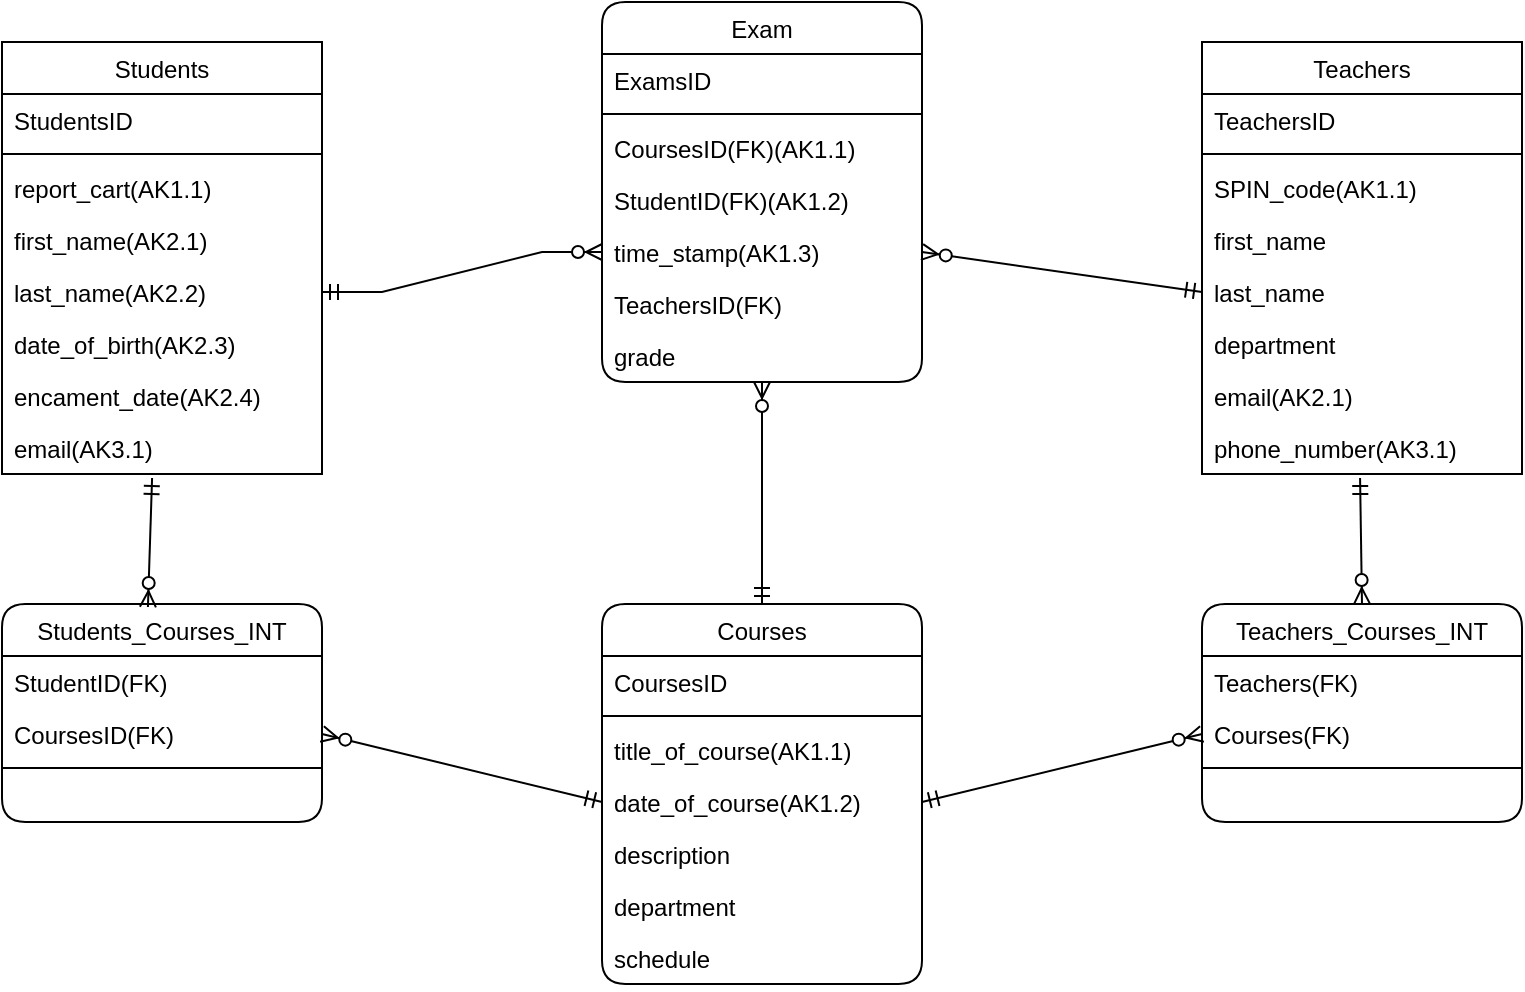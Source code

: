 <mxfile version="25.0.1">
  <diagram id="C5RBs43oDa-KdzZeNtuy" name="Page-1">
    <mxGraphModel dx="1674" dy="791" grid="1" gridSize="10" guides="1" tooltips="1" connect="1" arrows="1" fold="1" page="1" pageScale="1" pageWidth="827" pageHeight="1169" math="0" shadow="0">
      <root>
        <mxCell id="WIyWlLk6GJQsqaUBKTNV-0" />
        <mxCell id="WIyWlLk6GJQsqaUBKTNV-1" parent="WIyWlLk6GJQsqaUBKTNV-0" />
        <mxCell id="YdZbgjnO45057_0vi_Zm-0" value="Students" style="swimlane;fontStyle=0;align=center;verticalAlign=top;childLayout=stackLayout;horizontal=1;startSize=26;horizontalStack=0;resizeParent=1;resizeLast=0;collapsible=1;marginBottom=0;rounded=0;shadow=0;strokeWidth=1;" parent="WIyWlLk6GJQsqaUBKTNV-1" vertex="1">
          <mxGeometry x="40" y="40" width="160" height="216" as="geometry">
            <mxRectangle x="550" y="140" width="160" height="26" as="alternateBounds" />
          </mxGeometry>
        </mxCell>
        <mxCell id="YdZbgjnO45057_0vi_Zm-55" value="StudentsID" style="text;align=left;verticalAlign=top;spacingLeft=4;spacingRight=4;overflow=hidden;rotatable=0;points=[[0,0.5],[1,0.5]];portConstraint=eastwest;" parent="YdZbgjnO45057_0vi_Zm-0" vertex="1">
          <mxGeometry y="26" width="160" height="26" as="geometry" />
        </mxCell>
        <mxCell id="YdZbgjnO45057_0vi_Zm-6" value="" style="line;html=1;strokeWidth=1;align=left;verticalAlign=middle;spacingTop=-1;spacingLeft=3;spacingRight=3;rotatable=0;labelPosition=right;points=[];portConstraint=eastwest;" parent="YdZbgjnO45057_0vi_Zm-0" vertex="1">
          <mxGeometry y="52" width="160" height="8" as="geometry" />
        </mxCell>
        <mxCell id="YdZbgjnO45057_0vi_Zm-1" value="report_cart(AK1.1)" style="text;align=left;verticalAlign=top;spacingLeft=4;spacingRight=4;overflow=hidden;rotatable=0;points=[[0,0.5],[1,0.5]];portConstraint=eastwest;" parent="YdZbgjnO45057_0vi_Zm-0" vertex="1">
          <mxGeometry y="60" width="160" height="26" as="geometry" />
        </mxCell>
        <mxCell id="YdZbgjnO45057_0vi_Zm-2" value="first_name(AK2.1)" style="text;align=left;verticalAlign=top;spacingLeft=4;spacingRight=4;overflow=hidden;rotatable=0;points=[[0,0.5],[1,0.5]];portConstraint=eastwest;rounded=0;shadow=0;html=0;" parent="YdZbgjnO45057_0vi_Zm-0" vertex="1">
          <mxGeometry y="86" width="160" height="26" as="geometry" />
        </mxCell>
        <mxCell id="YdZbgjnO45057_0vi_Zm-3" value="last_name(AK2.2)" style="text;align=left;verticalAlign=top;spacingLeft=4;spacingRight=4;overflow=hidden;rotatable=0;points=[[0,0.5],[1,0.5]];portConstraint=eastwest;rounded=0;shadow=0;html=0;" parent="YdZbgjnO45057_0vi_Zm-0" vertex="1">
          <mxGeometry y="112" width="160" height="26" as="geometry" />
        </mxCell>
        <mxCell id="YdZbgjnO45057_0vi_Zm-4" value="date_of_birth(AK2.3)" style="text;align=left;verticalAlign=top;spacingLeft=4;spacingRight=4;overflow=hidden;rotatable=0;points=[[0,0.5],[1,0.5]];portConstraint=eastwest;rounded=0;shadow=0;html=0;" parent="YdZbgjnO45057_0vi_Zm-0" vertex="1">
          <mxGeometry y="138" width="160" height="26" as="geometry" />
        </mxCell>
        <mxCell id="YdZbgjnO45057_0vi_Zm-5" value="encament_date(AK2.4)" style="text;align=left;verticalAlign=top;spacingLeft=4;spacingRight=4;overflow=hidden;rotatable=0;points=[[0,0.5],[1,0.5]];portConstraint=eastwest;rounded=0;shadow=0;html=0;" parent="YdZbgjnO45057_0vi_Zm-0" vertex="1">
          <mxGeometry y="164" width="160" height="26" as="geometry" />
        </mxCell>
        <mxCell id="YdZbgjnO45057_0vi_Zm-7" value="email(AK3.1)" style="text;align=left;verticalAlign=top;spacingLeft=4;spacingRight=4;overflow=hidden;rotatable=0;points=[[0,0.5],[1,0.5]];portConstraint=eastwest;" parent="YdZbgjnO45057_0vi_Zm-0" vertex="1">
          <mxGeometry y="190" width="160" height="26" as="geometry" />
        </mxCell>
        <mxCell id="YdZbgjnO45057_0vi_Zm-11" value="Teachers" style="swimlane;fontStyle=0;align=center;verticalAlign=top;childLayout=stackLayout;horizontal=1;startSize=26;horizontalStack=0;resizeParent=1;resizeLast=0;collapsible=1;marginBottom=0;rounded=0;shadow=0;strokeWidth=1;" parent="WIyWlLk6GJQsqaUBKTNV-1" vertex="1">
          <mxGeometry x="640" y="40" width="160" height="216" as="geometry">
            <mxRectangle x="550" y="140" width="160" height="26" as="alternateBounds" />
          </mxGeometry>
        </mxCell>
        <mxCell id="YdZbgjnO45057_0vi_Zm-57" value="TeachersID" style="text;align=left;verticalAlign=top;spacingLeft=4;spacingRight=4;overflow=hidden;rotatable=0;points=[[0,0.5],[1,0.5]];portConstraint=eastwest;" parent="YdZbgjnO45057_0vi_Zm-11" vertex="1">
          <mxGeometry y="26" width="160" height="26" as="geometry" />
        </mxCell>
        <mxCell id="YdZbgjnO45057_0vi_Zm-13" value="" style="line;html=1;strokeWidth=1;align=left;verticalAlign=middle;spacingTop=-1;spacingLeft=3;spacingRight=3;rotatable=0;labelPosition=right;points=[];portConstraint=eastwest;" parent="YdZbgjnO45057_0vi_Zm-11" vertex="1">
          <mxGeometry y="52" width="160" height="8" as="geometry" />
        </mxCell>
        <mxCell id="YdZbgjnO45057_0vi_Zm-12" value="SPIN_code(AK1.1)" style="text;align=left;verticalAlign=top;spacingLeft=4;spacingRight=4;overflow=hidden;rotatable=0;points=[[0,0.5],[1,0.5]];portConstraint=eastwest;" parent="YdZbgjnO45057_0vi_Zm-11" vertex="1">
          <mxGeometry y="60" width="160" height="26" as="geometry" />
        </mxCell>
        <mxCell id="YdZbgjnO45057_0vi_Zm-14" value="first_name" style="text;align=left;verticalAlign=top;spacingLeft=4;spacingRight=4;overflow=hidden;rotatable=0;points=[[0,0.5],[1,0.5]];portConstraint=eastwest;rounded=0;shadow=0;html=0;" parent="YdZbgjnO45057_0vi_Zm-11" vertex="1">
          <mxGeometry y="86" width="160" height="26" as="geometry" />
        </mxCell>
        <mxCell id="YdZbgjnO45057_0vi_Zm-15" value="last_name" style="text;align=left;verticalAlign=top;spacingLeft=4;spacingRight=4;overflow=hidden;rotatable=0;points=[[0,0.5],[1,0.5]];portConstraint=eastwest;rounded=0;shadow=0;html=0;" parent="YdZbgjnO45057_0vi_Zm-11" vertex="1">
          <mxGeometry y="112" width="160" height="26" as="geometry" />
        </mxCell>
        <mxCell id="YdZbgjnO45057_0vi_Zm-16" value="department" style="text;align=left;verticalAlign=top;spacingLeft=4;spacingRight=4;overflow=hidden;rotatable=0;points=[[0,0.5],[1,0.5]];portConstraint=eastwest;rounded=0;shadow=0;html=0;" parent="YdZbgjnO45057_0vi_Zm-11" vertex="1">
          <mxGeometry y="138" width="160" height="26" as="geometry" />
        </mxCell>
        <mxCell id="YdZbgjnO45057_0vi_Zm-17" value="email(AK2.1)" style="text;align=left;verticalAlign=top;spacingLeft=4;spacingRight=4;overflow=hidden;rotatable=0;points=[[0,0.5],[1,0.5]];portConstraint=eastwest;rounded=0;shadow=0;html=0;" parent="YdZbgjnO45057_0vi_Zm-11" vertex="1">
          <mxGeometry y="164" width="160" height="26" as="geometry" />
        </mxCell>
        <mxCell id="YdZbgjnO45057_0vi_Zm-18" value="phone_number(AK3.1)" style="text;align=left;verticalAlign=top;spacingLeft=4;spacingRight=4;overflow=hidden;rotatable=0;points=[[0,0.5],[1,0.5]];portConstraint=eastwest;" parent="YdZbgjnO45057_0vi_Zm-11" vertex="1">
          <mxGeometry y="190" width="160" height="26" as="geometry" />
        </mxCell>
        <mxCell id="YdZbgjnO45057_0vi_Zm-19" value="Students_Courses_INT" style="swimlane;fontStyle=0;align=center;verticalAlign=top;childLayout=stackLayout;horizontal=1;startSize=26;horizontalStack=0;resizeParent=1;resizeLast=0;collapsible=1;marginBottom=0;rounded=1;shadow=0;strokeWidth=1;" parent="WIyWlLk6GJQsqaUBKTNV-1" vertex="1">
          <mxGeometry x="40" y="321" width="160" height="109" as="geometry">
            <mxRectangle x="550" y="140" width="160" height="26" as="alternateBounds" />
          </mxGeometry>
        </mxCell>
        <mxCell id="YdZbgjnO45057_0vi_Zm-20" value="StudentID(FK)" style="text;align=left;verticalAlign=top;spacingLeft=4;spacingRight=4;overflow=hidden;rotatable=0;points=[[0,0.5],[1,0.5]];portConstraint=eastwest;" parent="YdZbgjnO45057_0vi_Zm-19" vertex="1">
          <mxGeometry y="26" width="160" height="26" as="geometry" />
        </mxCell>
        <mxCell id="YdZbgjnO45057_0vi_Zm-22" value="CoursesID(FK)" style="text;align=left;verticalAlign=top;spacingLeft=4;spacingRight=4;overflow=hidden;rotatable=0;points=[[0,0.5],[1,0.5]];portConstraint=eastwest;rounded=0;shadow=0;html=0;" parent="YdZbgjnO45057_0vi_Zm-19" vertex="1">
          <mxGeometry y="52" width="160" height="26" as="geometry" />
        </mxCell>
        <mxCell id="YdZbgjnO45057_0vi_Zm-21" value="" style="line;html=1;strokeWidth=1;align=left;verticalAlign=middle;spacingTop=-1;spacingLeft=3;spacingRight=3;rotatable=0;labelPosition=right;points=[];portConstraint=eastwest;" parent="YdZbgjnO45057_0vi_Zm-19" vertex="1">
          <mxGeometry y="78" width="160" height="8" as="geometry" />
        </mxCell>
        <mxCell id="YdZbgjnO45057_0vi_Zm-27" value="Teachers_Courses_INT" style="swimlane;fontStyle=0;align=center;verticalAlign=top;childLayout=stackLayout;horizontal=1;startSize=26;horizontalStack=0;resizeParent=1;resizeLast=0;collapsible=1;marginBottom=0;rounded=1;shadow=0;strokeWidth=1;" parent="WIyWlLk6GJQsqaUBKTNV-1" vertex="1">
          <mxGeometry x="640" y="321" width="160" height="109" as="geometry">
            <mxRectangle x="550" y="140" width="160" height="26" as="alternateBounds" />
          </mxGeometry>
        </mxCell>
        <mxCell id="YdZbgjnO45057_0vi_Zm-28" value="Teachers(FK)" style="text;align=left;verticalAlign=top;spacingLeft=4;spacingRight=4;overflow=hidden;rotatable=0;points=[[0,0.5],[1,0.5]];portConstraint=eastwest;" parent="YdZbgjnO45057_0vi_Zm-27" vertex="1">
          <mxGeometry y="26" width="160" height="26" as="geometry" />
        </mxCell>
        <mxCell id="YdZbgjnO45057_0vi_Zm-29" value="Courses(FK)" style="text;align=left;verticalAlign=top;spacingLeft=4;spacingRight=4;overflow=hidden;rotatable=0;points=[[0,0.5],[1,0.5]];portConstraint=eastwest;rounded=0;shadow=0;html=0;" parent="YdZbgjnO45057_0vi_Zm-27" vertex="1">
          <mxGeometry y="52" width="160" height="26" as="geometry" />
        </mxCell>
        <mxCell id="YdZbgjnO45057_0vi_Zm-31" value="" style="line;html=1;strokeWidth=1;align=left;verticalAlign=middle;spacingTop=-1;spacingLeft=3;spacingRight=3;rotatable=0;labelPosition=right;points=[];portConstraint=eastwest;" parent="YdZbgjnO45057_0vi_Zm-27" vertex="1">
          <mxGeometry y="78" width="160" height="8" as="geometry" />
        </mxCell>
        <mxCell id="YdZbgjnO45057_0vi_Zm-32" value="Exam" style="swimlane;fontStyle=0;align=center;verticalAlign=top;childLayout=stackLayout;horizontal=1;startSize=26;horizontalStack=0;resizeParent=1;resizeLast=0;collapsible=1;marginBottom=0;rounded=1;shadow=0;strokeWidth=1;" parent="WIyWlLk6GJQsqaUBKTNV-1" vertex="1">
          <mxGeometry x="340" y="20" width="160" height="190" as="geometry">
            <mxRectangle x="550" y="140" width="160" height="26" as="alternateBounds" />
          </mxGeometry>
        </mxCell>
        <mxCell id="YdZbgjnO45057_0vi_Zm-56" value="ExamsID" style="text;align=left;verticalAlign=top;spacingLeft=4;spacingRight=4;overflow=hidden;rotatable=0;points=[[0,0.5],[1,0.5]];portConstraint=eastwest;" parent="YdZbgjnO45057_0vi_Zm-32" vertex="1">
          <mxGeometry y="26" width="160" height="26" as="geometry" />
        </mxCell>
        <mxCell id="YdZbgjnO45057_0vi_Zm-34" value="" style="line;html=1;strokeWidth=1;align=left;verticalAlign=middle;spacingTop=-1;spacingLeft=3;spacingRight=3;rotatable=0;labelPosition=right;points=[];portConstraint=eastwest;" parent="YdZbgjnO45057_0vi_Zm-32" vertex="1">
          <mxGeometry y="52" width="160" height="8" as="geometry" />
        </mxCell>
        <mxCell id="YdZbgjnO45057_0vi_Zm-35" value="CoursesID(FK)(AK1.1)" style="text;align=left;verticalAlign=top;spacingLeft=4;spacingRight=4;overflow=hidden;rotatable=0;points=[[0,0.5],[1,0.5]];portConstraint=eastwest;rounded=0;shadow=0;html=0;" parent="YdZbgjnO45057_0vi_Zm-32" vertex="1">
          <mxGeometry y="60" width="160" height="26" as="geometry" />
        </mxCell>
        <mxCell id="YdZbgjnO45057_0vi_Zm-36" value="StudentID(FK)(AK1.2)" style="text;align=left;verticalAlign=top;spacingLeft=4;spacingRight=4;overflow=hidden;rotatable=0;points=[[0,0.5],[1,0.5]];portConstraint=eastwest;rounded=0;shadow=0;html=0;" parent="YdZbgjnO45057_0vi_Zm-32" vertex="1">
          <mxGeometry y="86" width="160" height="26" as="geometry" />
        </mxCell>
        <mxCell id="YdZbgjnO45057_0vi_Zm-37" value="time_stamp(AK1.3)" style="text;align=left;verticalAlign=top;spacingLeft=4;spacingRight=4;overflow=hidden;rotatable=0;points=[[0,0.5],[1,0.5]];portConstraint=eastwest;rounded=0;shadow=0;html=0;" parent="YdZbgjnO45057_0vi_Zm-32" vertex="1">
          <mxGeometry y="112" width="160" height="26" as="geometry" />
        </mxCell>
        <mxCell id="YdZbgjnO45057_0vi_Zm-39" value="TeachersID(FK)" style="text;align=left;verticalAlign=top;spacingLeft=4;spacingRight=4;overflow=hidden;rotatable=0;points=[[0,0.5],[1,0.5]];portConstraint=eastwest;" parent="YdZbgjnO45057_0vi_Zm-32" vertex="1">
          <mxGeometry y="138" width="160" height="26" as="geometry" />
        </mxCell>
        <mxCell id="YdZbgjnO45057_0vi_Zm-38" value="grade" style="text;align=left;verticalAlign=top;spacingLeft=4;spacingRight=4;overflow=hidden;rotatable=0;points=[[0,0.5],[1,0.5]];portConstraint=eastwest;rounded=0;shadow=0;html=0;" parent="YdZbgjnO45057_0vi_Zm-32" vertex="1">
          <mxGeometry y="164" width="160" height="26" as="geometry" />
        </mxCell>
        <mxCell id="YdZbgjnO45057_0vi_Zm-40" value="Courses" style="swimlane;fontStyle=0;align=center;verticalAlign=top;childLayout=stackLayout;horizontal=1;startSize=26;horizontalStack=0;resizeParent=1;resizeLast=0;collapsible=1;marginBottom=0;rounded=1;shadow=0;strokeWidth=1;" parent="WIyWlLk6GJQsqaUBKTNV-1" vertex="1">
          <mxGeometry x="340" y="321" width="160" height="190" as="geometry">
            <mxRectangle x="550" y="140" width="160" height="26" as="alternateBounds" />
          </mxGeometry>
        </mxCell>
        <mxCell id="YdZbgjnO45057_0vi_Zm-58" value="CoursesID" style="text;align=left;verticalAlign=top;spacingLeft=4;spacingRight=4;overflow=hidden;rotatable=0;points=[[0,0.5],[1,0.5]];portConstraint=eastwest;" parent="YdZbgjnO45057_0vi_Zm-40" vertex="1">
          <mxGeometry y="26" width="160" height="26" as="geometry" />
        </mxCell>
        <mxCell id="YdZbgjnO45057_0vi_Zm-42" value="" style="line;html=1;strokeWidth=1;align=left;verticalAlign=middle;spacingTop=-1;spacingLeft=3;spacingRight=3;rotatable=0;labelPosition=right;points=[];portConstraint=eastwest;" parent="YdZbgjnO45057_0vi_Zm-40" vertex="1">
          <mxGeometry y="52" width="160" height="8" as="geometry" />
        </mxCell>
        <mxCell id="YdZbgjnO45057_0vi_Zm-41" value="title_of_course(AK1.1)" style="text;align=left;verticalAlign=top;spacingLeft=4;spacingRight=4;overflow=hidden;rotatable=0;points=[[0,0.5],[1,0.5]];portConstraint=eastwest;" parent="YdZbgjnO45057_0vi_Zm-40" vertex="1">
          <mxGeometry y="60" width="160" height="26" as="geometry" />
        </mxCell>
        <mxCell id="YdZbgjnO45057_0vi_Zm-43" value="date_of_course(AK1.2)" style="text;align=left;verticalAlign=top;spacingLeft=4;spacingRight=4;overflow=hidden;rotatable=0;points=[[0,0.5],[1,0.5]];portConstraint=eastwest;rounded=0;shadow=0;html=0;" parent="YdZbgjnO45057_0vi_Zm-40" vertex="1">
          <mxGeometry y="86" width="160" height="26" as="geometry" />
        </mxCell>
        <mxCell id="YdZbgjnO45057_0vi_Zm-44" value="description" style="text;align=left;verticalAlign=top;spacingLeft=4;spacingRight=4;overflow=hidden;rotatable=0;points=[[0,0.5],[1,0.5]];portConstraint=eastwest;rounded=0;shadow=0;html=0;" parent="YdZbgjnO45057_0vi_Zm-40" vertex="1">
          <mxGeometry y="112" width="160" height="26" as="geometry" />
        </mxCell>
        <mxCell id="YdZbgjnO45057_0vi_Zm-45" value="department" style="text;align=left;verticalAlign=top;spacingLeft=4;spacingRight=4;overflow=hidden;rotatable=0;points=[[0,0.5],[1,0.5]];portConstraint=eastwest;rounded=0;shadow=0;html=0;" parent="YdZbgjnO45057_0vi_Zm-40" vertex="1">
          <mxGeometry y="138" width="160" height="26" as="geometry" />
        </mxCell>
        <mxCell id="YdZbgjnO45057_0vi_Zm-46" value="schedule" style="text;align=left;verticalAlign=top;spacingLeft=4;spacingRight=4;overflow=hidden;rotatable=0;points=[[0,0.5],[1,0.5]];portConstraint=eastwest;rounded=0;shadow=0;html=0;" parent="YdZbgjnO45057_0vi_Zm-40" vertex="1">
          <mxGeometry y="164" width="160" height="26" as="geometry" />
        </mxCell>
        <mxCell id="YdZbgjnO45057_0vi_Zm-48" value="" style="edgeStyle=entityRelationEdgeStyle;fontSize=12;html=1;endArrow=ERzeroToMany;startArrow=ERmandOne;rounded=0;exitX=1;exitY=0.5;exitDx=0;exitDy=0;entryX=0;entryY=0.5;entryDx=0;entryDy=0;" parent="WIyWlLk6GJQsqaUBKTNV-1" source="YdZbgjnO45057_0vi_Zm-3" target="YdZbgjnO45057_0vi_Zm-37" edge="1">
          <mxGeometry width="100" height="100" relative="1" as="geometry">
            <mxPoint x="230" y="280" as="sourcePoint" />
            <mxPoint x="330" y="180" as="targetPoint" />
          </mxGeometry>
        </mxCell>
        <mxCell id="YdZbgjnO45057_0vi_Zm-49" value="" style="fontSize=12;html=1;endArrow=ERzeroToMany;startArrow=ERmandOne;rounded=0;exitX=0.469;exitY=1.077;exitDx=0;exitDy=0;entryX=0.456;entryY=0.014;entryDx=0;entryDy=0;exitPerimeter=0;entryPerimeter=0;" parent="WIyWlLk6GJQsqaUBKTNV-1" source="YdZbgjnO45057_0vi_Zm-7" target="YdZbgjnO45057_0vi_Zm-19" edge="1">
          <mxGeometry width="100" height="100" relative="1" as="geometry">
            <mxPoint x="210" y="262" as="sourcePoint" />
            <mxPoint x="350" y="260" as="targetPoint" />
          </mxGeometry>
        </mxCell>
        <mxCell id="YdZbgjnO45057_0vi_Zm-50" value="" style="fontSize=12;html=1;endArrow=ERzeroToMany;startArrow=ERmandOne;rounded=0;entryX=1;entryY=0.5;entryDx=0;entryDy=0;exitX=0;exitY=0.5;exitDx=0;exitDy=0;" parent="WIyWlLk6GJQsqaUBKTNV-1" source="YdZbgjnO45057_0vi_Zm-43" target="YdZbgjnO45057_0vi_Zm-22" edge="1">
          <mxGeometry width="100" height="100" relative="1" as="geometry">
            <mxPoint x="220" y="321" as="sourcePoint" />
            <mxPoint x="123" y="333" as="targetPoint" />
          </mxGeometry>
        </mxCell>
        <mxCell id="YdZbgjnO45057_0vi_Zm-51" value="" style="fontSize=12;html=1;endArrow=ERzeroToMany;startArrow=ERmandOne;rounded=0;exitX=1;exitY=0.5;exitDx=0;exitDy=0;entryX=0;entryY=0.5;entryDx=0;entryDy=0;" parent="WIyWlLk6GJQsqaUBKTNV-1" source="YdZbgjnO45057_0vi_Zm-43" target="YdZbgjnO45057_0vi_Zm-29" edge="1">
          <mxGeometry width="100" height="100" relative="1" as="geometry">
            <mxPoint x="135" y="293" as="sourcePoint" />
            <mxPoint x="133" y="343" as="targetPoint" />
          </mxGeometry>
        </mxCell>
        <mxCell id="YdZbgjnO45057_0vi_Zm-52" value="" style="fontSize=12;html=1;endArrow=ERzeroToMany;startArrow=ERmandOne;rounded=0;exitX=0.494;exitY=1.077;exitDx=0;exitDy=0;exitPerimeter=0;entryX=0.5;entryY=0;entryDx=0;entryDy=0;" parent="WIyWlLk6GJQsqaUBKTNV-1" source="YdZbgjnO45057_0vi_Zm-18" target="YdZbgjnO45057_0vi_Zm-27" edge="1">
          <mxGeometry width="100" height="100" relative="1" as="geometry">
            <mxPoint x="145" y="262" as="sourcePoint" />
            <mxPoint x="630" y="250" as="targetPoint" />
          </mxGeometry>
        </mxCell>
        <mxCell id="YdZbgjnO45057_0vi_Zm-53" value="" style="fontSize=12;html=1;endArrow=ERzeroToMany;startArrow=ERmandOne;rounded=0;exitX=0.5;exitY=0;exitDx=0;exitDy=0;" parent="WIyWlLk6GJQsqaUBKTNV-1" source="YdZbgjnO45057_0vi_Zm-40" edge="1">
          <mxGeometry width="100" height="100" relative="1" as="geometry">
            <mxPoint x="155" y="272" as="sourcePoint" />
            <mxPoint x="420" y="210" as="targetPoint" />
          </mxGeometry>
        </mxCell>
        <mxCell id="YdZbgjnO45057_0vi_Zm-54" value="" style="fontSize=12;html=1;endArrow=ERzeroToMany;startArrow=ERmandOne;rounded=0;exitX=0;exitY=0.5;exitDx=0;exitDy=0;entryX=1;entryY=0.5;entryDx=0;entryDy=0;" parent="WIyWlLk6GJQsqaUBKTNV-1" source="YdZbgjnO45057_0vi_Zm-15" target="YdZbgjnO45057_0vi_Zm-37" edge="1">
          <mxGeometry width="100" height="100" relative="1" as="geometry">
            <mxPoint x="165" y="282" as="sourcePoint" />
            <mxPoint x="163" y="332" as="targetPoint" />
          </mxGeometry>
        </mxCell>
      </root>
    </mxGraphModel>
  </diagram>
</mxfile>
